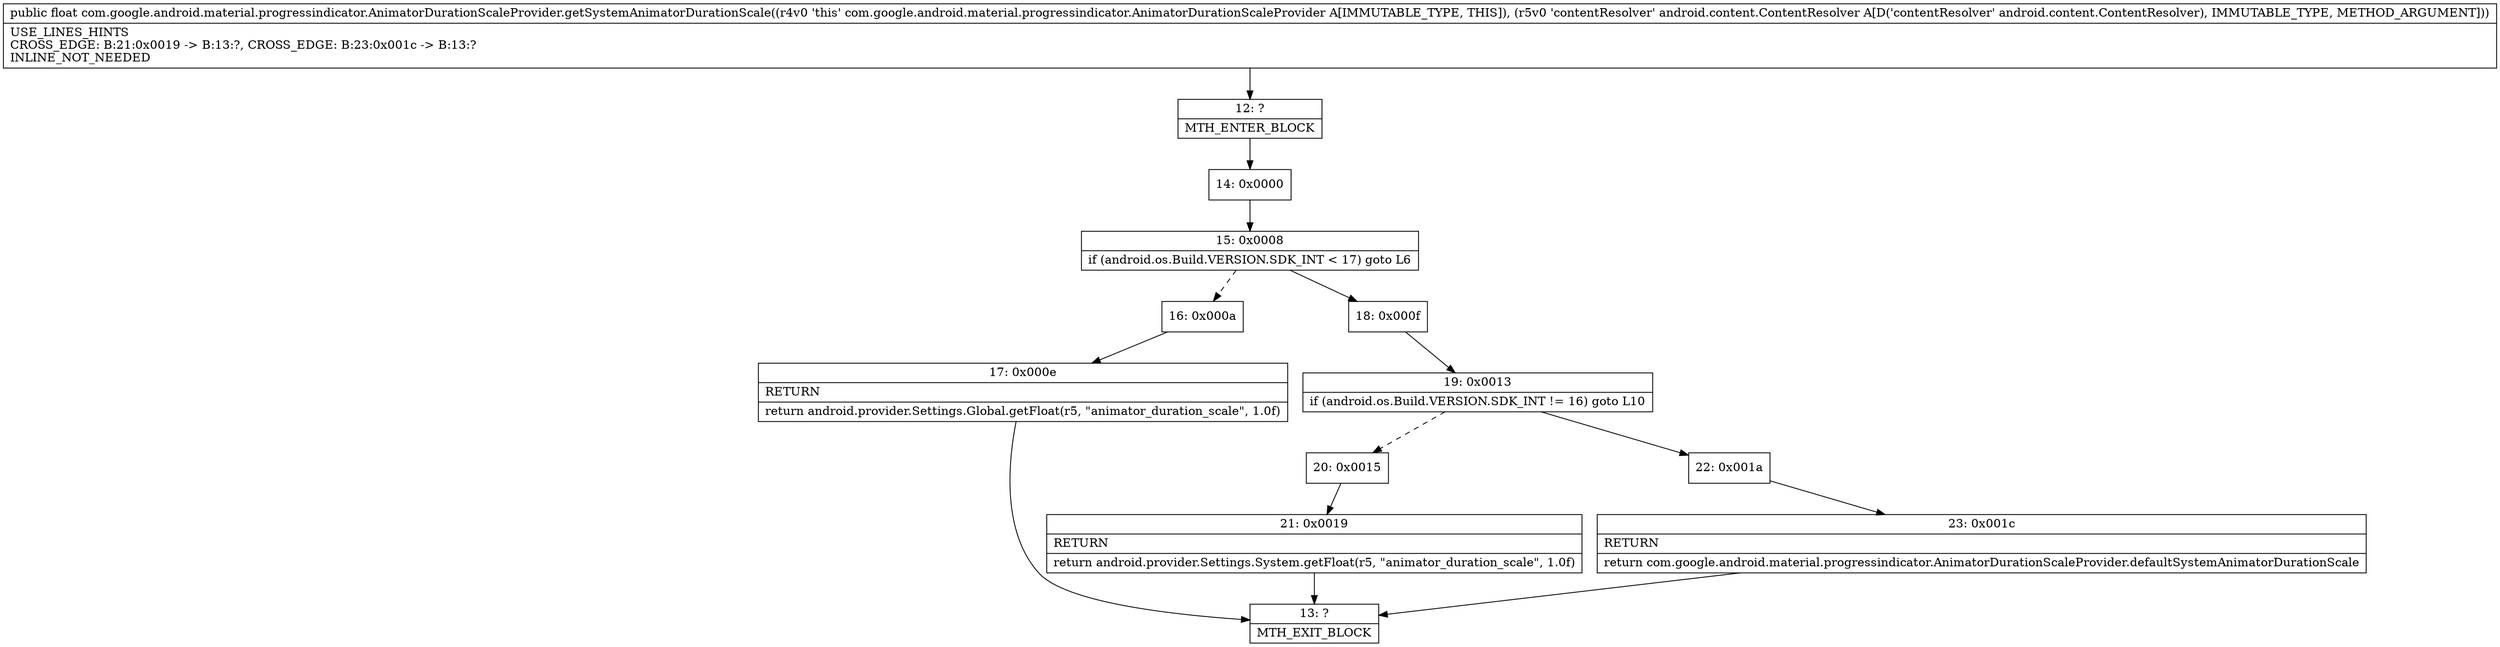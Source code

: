 digraph "CFG forcom.google.android.material.progressindicator.AnimatorDurationScaleProvider.getSystemAnimatorDurationScale(Landroid\/content\/ContentResolver;)F" {
Node_12 [shape=record,label="{12\:\ ?|MTH_ENTER_BLOCK\l}"];
Node_14 [shape=record,label="{14\:\ 0x0000}"];
Node_15 [shape=record,label="{15\:\ 0x0008|if (android.os.Build.VERSION.SDK_INT \< 17) goto L6\l}"];
Node_16 [shape=record,label="{16\:\ 0x000a}"];
Node_17 [shape=record,label="{17\:\ 0x000e|RETURN\l|return android.provider.Settings.Global.getFloat(r5, \"animator_duration_scale\", 1.0f)\l}"];
Node_13 [shape=record,label="{13\:\ ?|MTH_EXIT_BLOCK\l}"];
Node_18 [shape=record,label="{18\:\ 0x000f}"];
Node_19 [shape=record,label="{19\:\ 0x0013|if (android.os.Build.VERSION.SDK_INT != 16) goto L10\l}"];
Node_20 [shape=record,label="{20\:\ 0x0015}"];
Node_21 [shape=record,label="{21\:\ 0x0019|RETURN\l|return android.provider.Settings.System.getFloat(r5, \"animator_duration_scale\", 1.0f)\l}"];
Node_22 [shape=record,label="{22\:\ 0x001a}"];
Node_23 [shape=record,label="{23\:\ 0x001c|RETURN\l|return com.google.android.material.progressindicator.AnimatorDurationScaleProvider.defaultSystemAnimatorDurationScale\l}"];
MethodNode[shape=record,label="{public float com.google.android.material.progressindicator.AnimatorDurationScaleProvider.getSystemAnimatorDurationScale((r4v0 'this' com.google.android.material.progressindicator.AnimatorDurationScaleProvider A[IMMUTABLE_TYPE, THIS]), (r5v0 'contentResolver' android.content.ContentResolver A[D('contentResolver' android.content.ContentResolver), IMMUTABLE_TYPE, METHOD_ARGUMENT]))  | USE_LINES_HINTS\lCROSS_EDGE: B:21:0x0019 \-\> B:13:?, CROSS_EDGE: B:23:0x001c \-\> B:13:?\lINLINE_NOT_NEEDED\l}"];
MethodNode -> Node_12;Node_12 -> Node_14;
Node_14 -> Node_15;
Node_15 -> Node_16[style=dashed];
Node_15 -> Node_18;
Node_16 -> Node_17;
Node_17 -> Node_13;
Node_18 -> Node_19;
Node_19 -> Node_20[style=dashed];
Node_19 -> Node_22;
Node_20 -> Node_21;
Node_21 -> Node_13;
Node_22 -> Node_23;
Node_23 -> Node_13;
}

